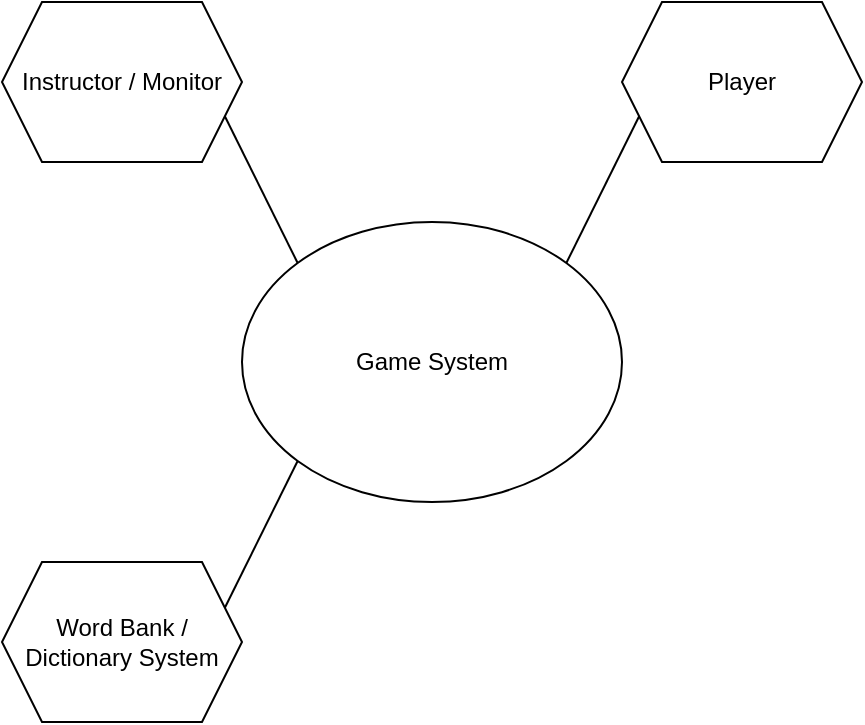 <mxfile version="23.1.3" type="github">
  <diagram name="Page-1" id="16geSdlhGBoAcHuTHssB">
    <mxGraphModel dx="1434" dy="824" grid="1" gridSize="10" guides="1" tooltips="1" connect="1" arrows="1" fold="1" page="1" pageScale="1" pageWidth="850" pageHeight="1100" math="0" shadow="0">
      <root>
        <mxCell id="0" />
        <mxCell id="1" parent="0" />
        <mxCell id="Leqg-9dnRzN2qtzLgql0-1" value="Game System" style="ellipse;whiteSpace=wrap;html=1;" vertex="1" parent="1">
          <mxGeometry x="320" y="270" width="190" height="140" as="geometry" />
        </mxCell>
        <mxCell id="Leqg-9dnRzN2qtzLgql0-4" value="Instructor / Monitor" style="shape=hexagon;perimeter=hexagonPerimeter2;whiteSpace=wrap;html=1;fixedSize=1;" vertex="1" parent="1">
          <mxGeometry x="200" y="160" width="120" height="80" as="geometry" />
        </mxCell>
        <mxCell id="Leqg-9dnRzN2qtzLgql0-5" value="Player" style="shape=hexagon;perimeter=hexagonPerimeter2;whiteSpace=wrap;html=1;fixedSize=1;" vertex="1" parent="1">
          <mxGeometry x="510" y="160" width="120" height="80" as="geometry" />
        </mxCell>
        <mxCell id="Leqg-9dnRzN2qtzLgql0-6" value="Word Bank / Dictionary System" style="shape=hexagon;perimeter=hexagonPerimeter2;whiteSpace=wrap;html=1;fixedSize=1;" vertex="1" parent="1">
          <mxGeometry x="200" y="440" width="120" height="80" as="geometry" />
        </mxCell>
        <mxCell id="Leqg-9dnRzN2qtzLgql0-8" value="" style="endArrow=none;html=1;rounded=0;entryX=0;entryY=0.75;entryDx=0;entryDy=0;exitX=1;exitY=0;exitDx=0;exitDy=0;" edge="1" parent="1" source="Leqg-9dnRzN2qtzLgql0-1" target="Leqg-9dnRzN2qtzLgql0-5">
          <mxGeometry width="50" height="50" relative="1" as="geometry">
            <mxPoint x="430" y="270" as="sourcePoint" />
            <mxPoint x="480" y="220" as="targetPoint" />
          </mxGeometry>
        </mxCell>
        <mxCell id="Leqg-9dnRzN2qtzLgql0-9" value="" style="endArrow=none;html=1;rounded=0;entryX=1;entryY=0.75;entryDx=0;entryDy=0;exitX=0;exitY=0;exitDx=0;exitDy=0;" edge="1" parent="1" source="Leqg-9dnRzN2qtzLgql0-1" target="Leqg-9dnRzN2qtzLgql0-4">
          <mxGeometry width="50" height="50" relative="1" as="geometry">
            <mxPoint x="375" y="270" as="sourcePoint" />
            <mxPoint x="455" y="200" as="targetPoint" />
          </mxGeometry>
        </mxCell>
        <mxCell id="Leqg-9dnRzN2qtzLgql0-10" value="" style="endArrow=none;html=1;rounded=0;entryX=0;entryY=1;entryDx=0;entryDy=0;exitX=1;exitY=0.25;exitDx=0;exitDy=0;" edge="1" parent="1" source="Leqg-9dnRzN2qtzLgql0-6" target="Leqg-9dnRzN2qtzLgql0-1">
          <mxGeometry width="50" height="50" relative="1" as="geometry">
            <mxPoint x="320" y="481" as="sourcePoint" />
            <mxPoint x="292" y="390" as="targetPoint" />
          </mxGeometry>
        </mxCell>
      </root>
    </mxGraphModel>
  </diagram>
</mxfile>
